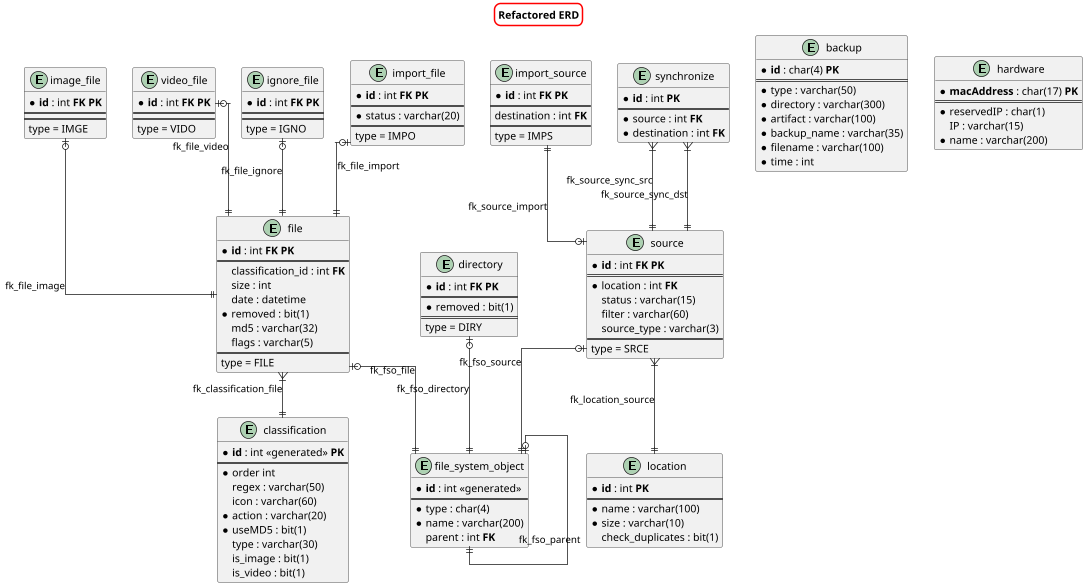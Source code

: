 @startuml
skinparam titleBorderRoundCorner 15
skinparam titleBorderThickness 2
skinparam titleBorderColor red
title Refactored ERD
skinparam linetype ortho
scale 0.75

entity file_system_object {
* **id** : int <<generated>>
==
* type : char(4)
* name : varchar(200)
  parent : int **FK**
}

entity file {
   * **id** : int **FK** **PK**
   ==
   classification_id : int **FK**
   size : int
   date : datetime
   * removed : bit(1)
   md5 : varchar(32)
   flags : varchar(5)
   ==
   type = FILE
}

entity image_file {
   * **id** : int **FK** **PK**
   ==
   ==
   type = IMGE
}

entity video_file {
   * **id** : int **FK** **PK**
   ==
   ==
   type = VIDO
}

entity directory {
  * **id** : int **FK** **PK**
  ==
  * removed : bit(1)
  ==
  type = DIRY
}

entity source {
  * **id** : int **FK** **PK**
  ==
  * location : int **FK**
  status : varchar(15)
  filter : varchar(60)
  source_type : varchar(3)
  ==
  type = SRCE
}


entity import_source {
  * **id** : int **FK** **PK**
  ==
  destination : int **FK**
  ==
  type = IMPS
}

entity classification {
  * **id** : int <<generated>> **PK**
  ==
  * order int
  regex : varchar(50)
  icon : varchar(60)
  * action : varchar(20)
  * useMD5 : bit(1)
  type : varchar(30)
  is_image : bit(1)
  is_video : bit(1)
}

entity backup {
  * **id** : char(4) **PK**
  ==
  * type : varchar(50)
  * directory : varchar(300)
  * artifact : varchar(100)
  * backup_name : varchar(35)
  * filename : varchar(100)
  * time : int
}

entity hardware {
  * **macAddress** : char(17) **PK**
  ==
  * reservedIP : char(1)
  IP : varchar(15)
  * name : varchar(200)
}

entity location {
  * **id** : int **PK**
  ==
  * name : varchar(100)
  * size : varchar(10)
  check_duplicates : bit(1)
}

entity ignore_file {
  * **id** : int **FK** **PK**
  ==
  ==
  type = IGNO
}

entity import_file {
  * **id** : int **FK** **PK**
  ==
  * status : varchar(20)
  ==
  type = IMPO
}

entity synchronize {
 * **id** : int **PK**
 ==
 * source : int **FK**
 * destination : int **FK**
}

file_system_object |o--|| file_system_object : fk_fso_parent
file |o--|| file_system_object : fk_fso_file
directory |o--|| file_system_object : fk_fso_directory
source |o--|| file_system_object : fk_fso_source
image_file |o--|| file : fk_file_image
video_file |o--|| file : fk_file_video
ignore_file |o--|| file : fk_file_ignore
import_file |o--|| file : fk_file_import
import_source ||--o| source : fk_source_import
file }|--|| classification : fk_classification_file
source }|--|| location : fk_location_source
synchronize }|--|| source : fk_source_sync_src
synchronize }|--|| source : fk_source_sync_dst
@enduml
